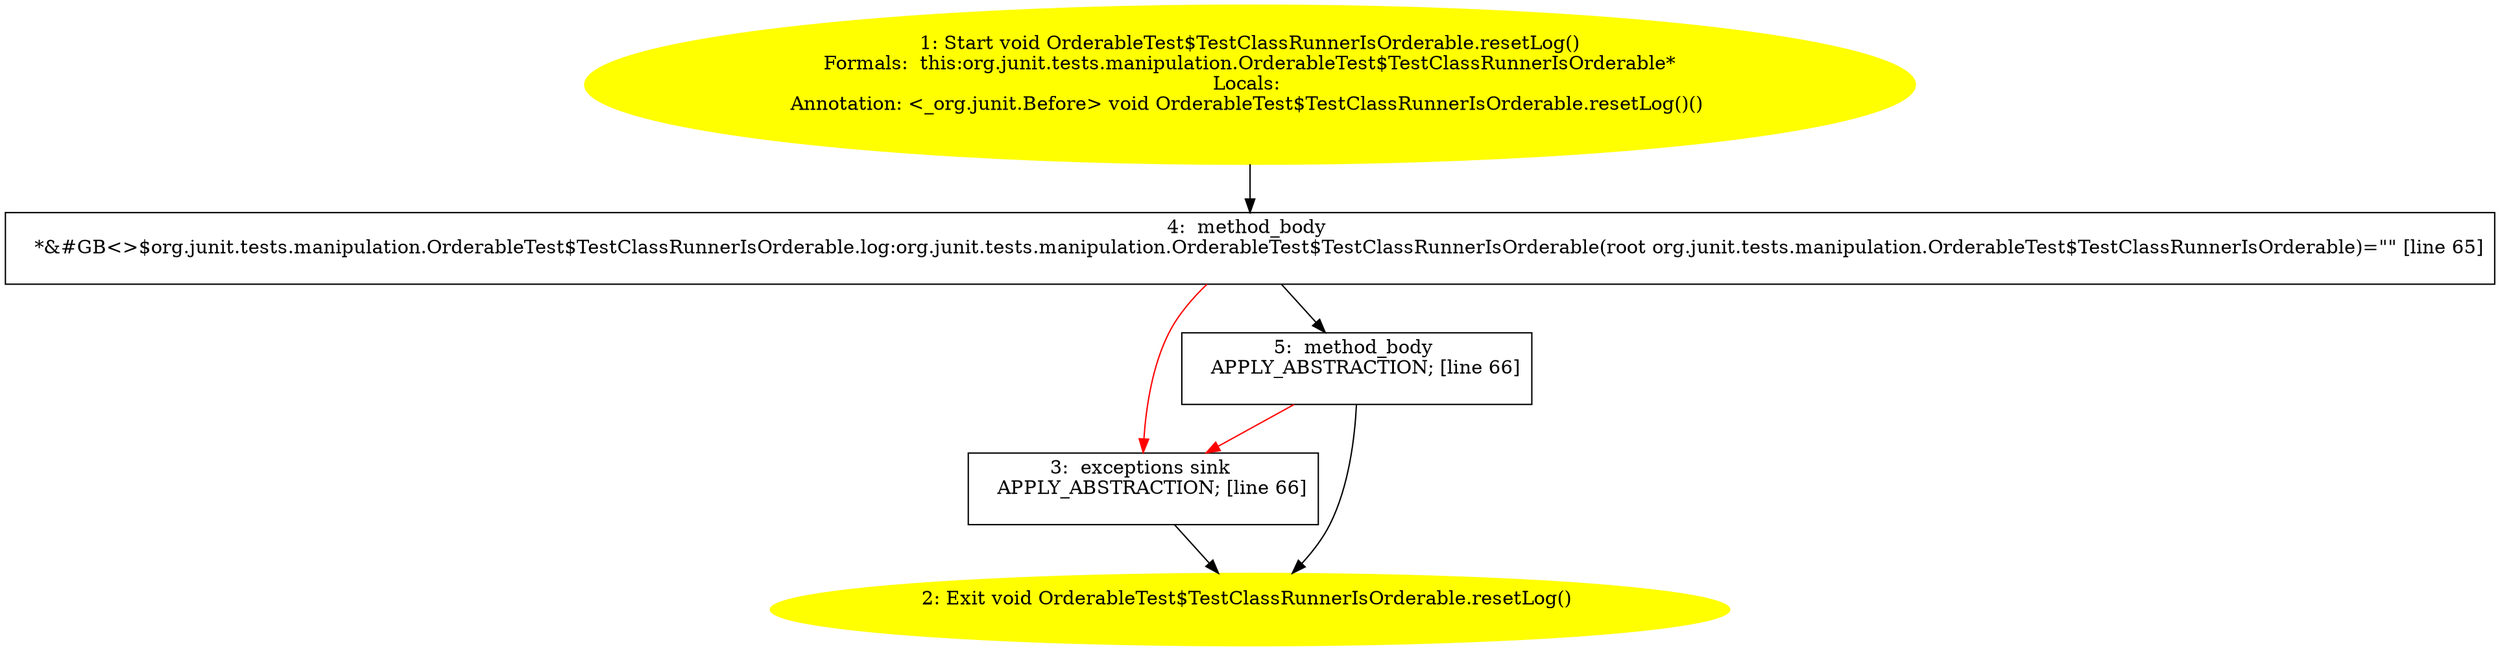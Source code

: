 /* @generated */
digraph cfg {
"org.junit.tests.manipulation.OrderableTest$TestClassRunnerIsOrderable.resetLog():void.abd74d7902a0ffa359c2fccff215a15a_1" [label="1: Start void OrderableTest$TestClassRunnerIsOrderable.resetLog()\nFormals:  this:org.junit.tests.manipulation.OrderableTest$TestClassRunnerIsOrderable*\nLocals: \nAnnotation: <_org.junit.Before> void OrderableTest$TestClassRunnerIsOrderable.resetLog()() \n  " color=yellow style=filled]
	

	 "org.junit.tests.manipulation.OrderableTest$TestClassRunnerIsOrderable.resetLog():void.abd74d7902a0ffa359c2fccff215a15a_1" -> "org.junit.tests.manipulation.OrderableTest$TestClassRunnerIsOrderable.resetLog():void.abd74d7902a0ffa359c2fccff215a15a_4" ;
"org.junit.tests.manipulation.OrderableTest$TestClassRunnerIsOrderable.resetLog():void.abd74d7902a0ffa359c2fccff215a15a_2" [label="2: Exit void OrderableTest$TestClassRunnerIsOrderable.resetLog() \n  " color=yellow style=filled]
	

"org.junit.tests.manipulation.OrderableTest$TestClassRunnerIsOrderable.resetLog():void.abd74d7902a0ffa359c2fccff215a15a_3" [label="3:  exceptions sink \n   APPLY_ABSTRACTION; [line 66]\n " shape="box"]
	

	 "org.junit.tests.manipulation.OrderableTest$TestClassRunnerIsOrderable.resetLog():void.abd74d7902a0ffa359c2fccff215a15a_3" -> "org.junit.tests.manipulation.OrderableTest$TestClassRunnerIsOrderable.resetLog():void.abd74d7902a0ffa359c2fccff215a15a_2" ;
"org.junit.tests.manipulation.OrderableTest$TestClassRunnerIsOrderable.resetLog():void.abd74d7902a0ffa359c2fccff215a15a_4" [label="4:  method_body \n   *&#GB<>$org.junit.tests.manipulation.OrderableTest$TestClassRunnerIsOrderable.log:org.junit.tests.manipulation.OrderableTest$TestClassRunnerIsOrderable(root org.junit.tests.manipulation.OrderableTest$TestClassRunnerIsOrderable)=\"\" [line 65]\n " shape="box"]
	

	 "org.junit.tests.manipulation.OrderableTest$TestClassRunnerIsOrderable.resetLog():void.abd74d7902a0ffa359c2fccff215a15a_4" -> "org.junit.tests.manipulation.OrderableTest$TestClassRunnerIsOrderable.resetLog():void.abd74d7902a0ffa359c2fccff215a15a_5" ;
	 "org.junit.tests.manipulation.OrderableTest$TestClassRunnerIsOrderable.resetLog():void.abd74d7902a0ffa359c2fccff215a15a_4" -> "org.junit.tests.manipulation.OrderableTest$TestClassRunnerIsOrderable.resetLog():void.abd74d7902a0ffa359c2fccff215a15a_3" [color="red" ];
"org.junit.tests.manipulation.OrderableTest$TestClassRunnerIsOrderable.resetLog():void.abd74d7902a0ffa359c2fccff215a15a_5" [label="5:  method_body \n   APPLY_ABSTRACTION; [line 66]\n " shape="box"]
	

	 "org.junit.tests.manipulation.OrderableTest$TestClassRunnerIsOrderable.resetLog():void.abd74d7902a0ffa359c2fccff215a15a_5" -> "org.junit.tests.manipulation.OrderableTest$TestClassRunnerIsOrderable.resetLog():void.abd74d7902a0ffa359c2fccff215a15a_2" ;
	 "org.junit.tests.manipulation.OrderableTest$TestClassRunnerIsOrderable.resetLog():void.abd74d7902a0ffa359c2fccff215a15a_5" -> "org.junit.tests.manipulation.OrderableTest$TestClassRunnerIsOrderable.resetLog():void.abd74d7902a0ffa359c2fccff215a15a_3" [color="red" ];
}
